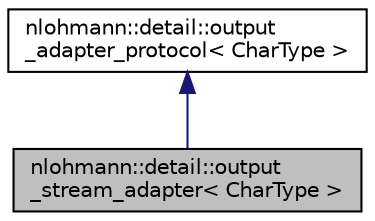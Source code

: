 digraph "nlohmann::detail::output_stream_adapter&lt; CharType &gt;"
{
 // LATEX_PDF_SIZE
  edge [fontname="Helvetica",fontsize="10",labelfontname="Helvetica",labelfontsize="10"];
  node [fontname="Helvetica",fontsize="10",shape=record];
  Node1 [label="nlohmann::detail::output\l_stream_adapter\< CharType \>",height=0.2,width=0.4,color="black", fillcolor="grey75", style="filled", fontcolor="black",tooltip="output adapter for output streams"];
  Node2 -> Node1 [dir="back",color="midnightblue",fontsize="10",style="solid",fontname="Helvetica"];
  Node2 [label="nlohmann::detail::output\l_adapter_protocol\< CharType \>",height=0.2,width=0.4,color="black", fillcolor="white", style="filled",URL="$dc/d9b/structnlohmann_1_1detail_1_1output__adapter__protocol.html",tooltip="abstract output adapter interface"];
}
